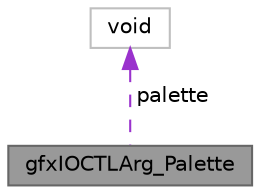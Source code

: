 digraph "gfxIOCTLArg_Palette"
{
 // INTERACTIVE_SVG=YES
 // LATEX_PDF_SIZE
  bgcolor="transparent";
  edge [fontname=Helvetica,fontsize=10,labelfontname=Helvetica,labelfontsize=10];
  node [fontname=Helvetica,fontsize=10,shape=box,height=0.2,width=0.4];
  Node1 [label="gfxIOCTLArg_Palette",height=0.2,width=0.4,color="gray40", fillcolor="grey60", style="filled", fontcolor="black",tooltip="This struct represents an IOCTL palette argument."];
  Node2 -> Node1 [dir="back",color="darkorchid3",style="dashed",label=" palette" ];
  Node2 [label="void",height=0.2,width=0.4,color="grey75", fillcolor="white", style="filled",tooltip=" "];
}
